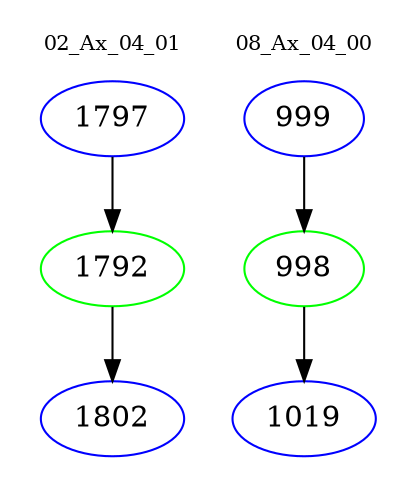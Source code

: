 digraph{
subgraph cluster_0 {
color = white
label = "02_Ax_04_01";
fontsize=10;
T0_1797 [label="1797", color="blue"]
T0_1797 -> T0_1792 [color="black"]
T0_1792 [label="1792", color="green"]
T0_1792 -> T0_1802 [color="black"]
T0_1802 [label="1802", color="blue"]
}
subgraph cluster_1 {
color = white
label = "08_Ax_04_00";
fontsize=10;
T1_999 [label="999", color="blue"]
T1_999 -> T1_998 [color="black"]
T1_998 [label="998", color="green"]
T1_998 -> T1_1019 [color="black"]
T1_1019 [label="1019", color="blue"]
}
}
